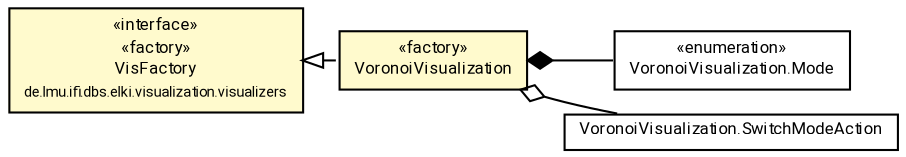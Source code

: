 #!/usr/local/bin/dot
#
# Class diagram 
# Generated by UMLGraph version R5_7_2-60-g0e99a6 (http://www.spinellis.gr/umlgraph/)
#

digraph G {
	graph [fontnames="svg"]
	edge [fontname="Roboto",fontsize=7,labelfontname="Roboto",labelfontsize=7,color="black"];
	node [fontname="Roboto",fontcolor="black",fontsize=8,shape=plaintext,margin=0,width=0,height=0];
	nodesep=0.15;
	ranksep=0.25;
	rankdir=LR;
	// de.lmu.ifi.dbs.elki.visualization.visualizers.scatterplot.cluster.VoronoiVisualization
	c10755360 [label=<<table title="de.lmu.ifi.dbs.elki.visualization.visualizers.scatterplot.cluster.VoronoiVisualization" border="0" cellborder="1" cellspacing="0" cellpadding="2" bgcolor="lemonChiffon" href="VoronoiVisualization.html" target="_parent">
		<tr><td><table border="0" cellspacing="0" cellpadding="1">
		<tr><td align="center" balign="center"> &#171;factory&#187; </td></tr>
		<tr><td align="center" balign="center"> <font face="Roboto">VoronoiVisualization</font> </td></tr>
		</table></td></tr>
		</table>>, URL="VoronoiVisualization.html"];
	// de.lmu.ifi.dbs.elki.visualization.visualizers.scatterplot.cluster.VoronoiVisualization.Mode
	c10755361 [label=<<table title="de.lmu.ifi.dbs.elki.visualization.visualizers.scatterplot.cluster.VoronoiVisualization.Mode" border="0" cellborder="1" cellspacing="0" cellpadding="2" href="VoronoiVisualization.Mode.html" target="_parent">
		<tr><td><table border="0" cellspacing="0" cellpadding="1">
		<tr><td align="center" balign="center"> &#171;enumeration&#187; </td></tr>
		<tr><td align="center" balign="center"> <font face="Roboto">VoronoiVisualization.Mode</font> </td></tr>
		</table></td></tr>
		</table>>, URL="VoronoiVisualization.Mode.html"];
	// de.lmu.ifi.dbs.elki.visualization.visualizers.scatterplot.cluster.VoronoiVisualization.SwitchModeAction
	c10755362 [label=<<table title="de.lmu.ifi.dbs.elki.visualization.visualizers.scatterplot.cluster.VoronoiVisualization.SwitchModeAction" border="0" cellborder="1" cellspacing="0" cellpadding="2" href="VoronoiVisualization.SwitchModeAction.html" target="_parent">
		<tr><td><table border="0" cellspacing="0" cellpadding="1">
		<tr><td align="center" balign="center"> <font face="Roboto">VoronoiVisualization.SwitchModeAction</font> </td></tr>
		</table></td></tr>
		</table>>, URL="VoronoiVisualization.SwitchModeAction.html"];
	// de.lmu.ifi.dbs.elki.visualization.visualizers.VisFactory
	c10755409 [label=<<table title="de.lmu.ifi.dbs.elki.visualization.visualizers.VisFactory" border="0" cellborder="1" cellspacing="0" cellpadding="2" bgcolor="LemonChiffon" href="../../VisFactory.html" target="_parent">
		<tr><td><table border="0" cellspacing="0" cellpadding="1">
		<tr><td align="center" balign="center"> &#171;interface&#187; </td></tr>
		<tr><td align="center" balign="center"> &#171;factory&#187; </td></tr>
		<tr><td align="center" balign="center"> <font face="Roboto">VisFactory</font> </td></tr>
		<tr><td align="center" balign="center"> <font face="Roboto" point-size="7.0">de.lmu.ifi.dbs.elki.visualization.visualizers</font> </td></tr>
		</table></td></tr>
		</table>>, URL="../../VisFactory.html"];
	// de.lmu.ifi.dbs.elki.visualization.visualizers.scatterplot.cluster.VoronoiVisualization implements de.lmu.ifi.dbs.elki.visualization.visualizers.VisFactory
	c10755409 -> c10755360 [arrowtail=empty,style=dashed,dir=back,weight=9];
	// de.lmu.ifi.dbs.elki.visualization.visualizers.scatterplot.cluster.VoronoiVisualization composed de.lmu.ifi.dbs.elki.visualization.visualizers.scatterplot.cluster.VoronoiVisualization.Mode
	c10755360 -> c10755361 [arrowhead=none,arrowtail=diamond,dir=back,weight=6];
	// de.lmu.ifi.dbs.elki.visualization.visualizers.scatterplot.cluster.VoronoiVisualization has de.lmu.ifi.dbs.elki.visualization.visualizers.scatterplot.cluster.VoronoiVisualization.SwitchModeAction
	c10755360 -> c10755362 [arrowhead=none,arrowtail=ediamond,dir=back,weight=4];
}

